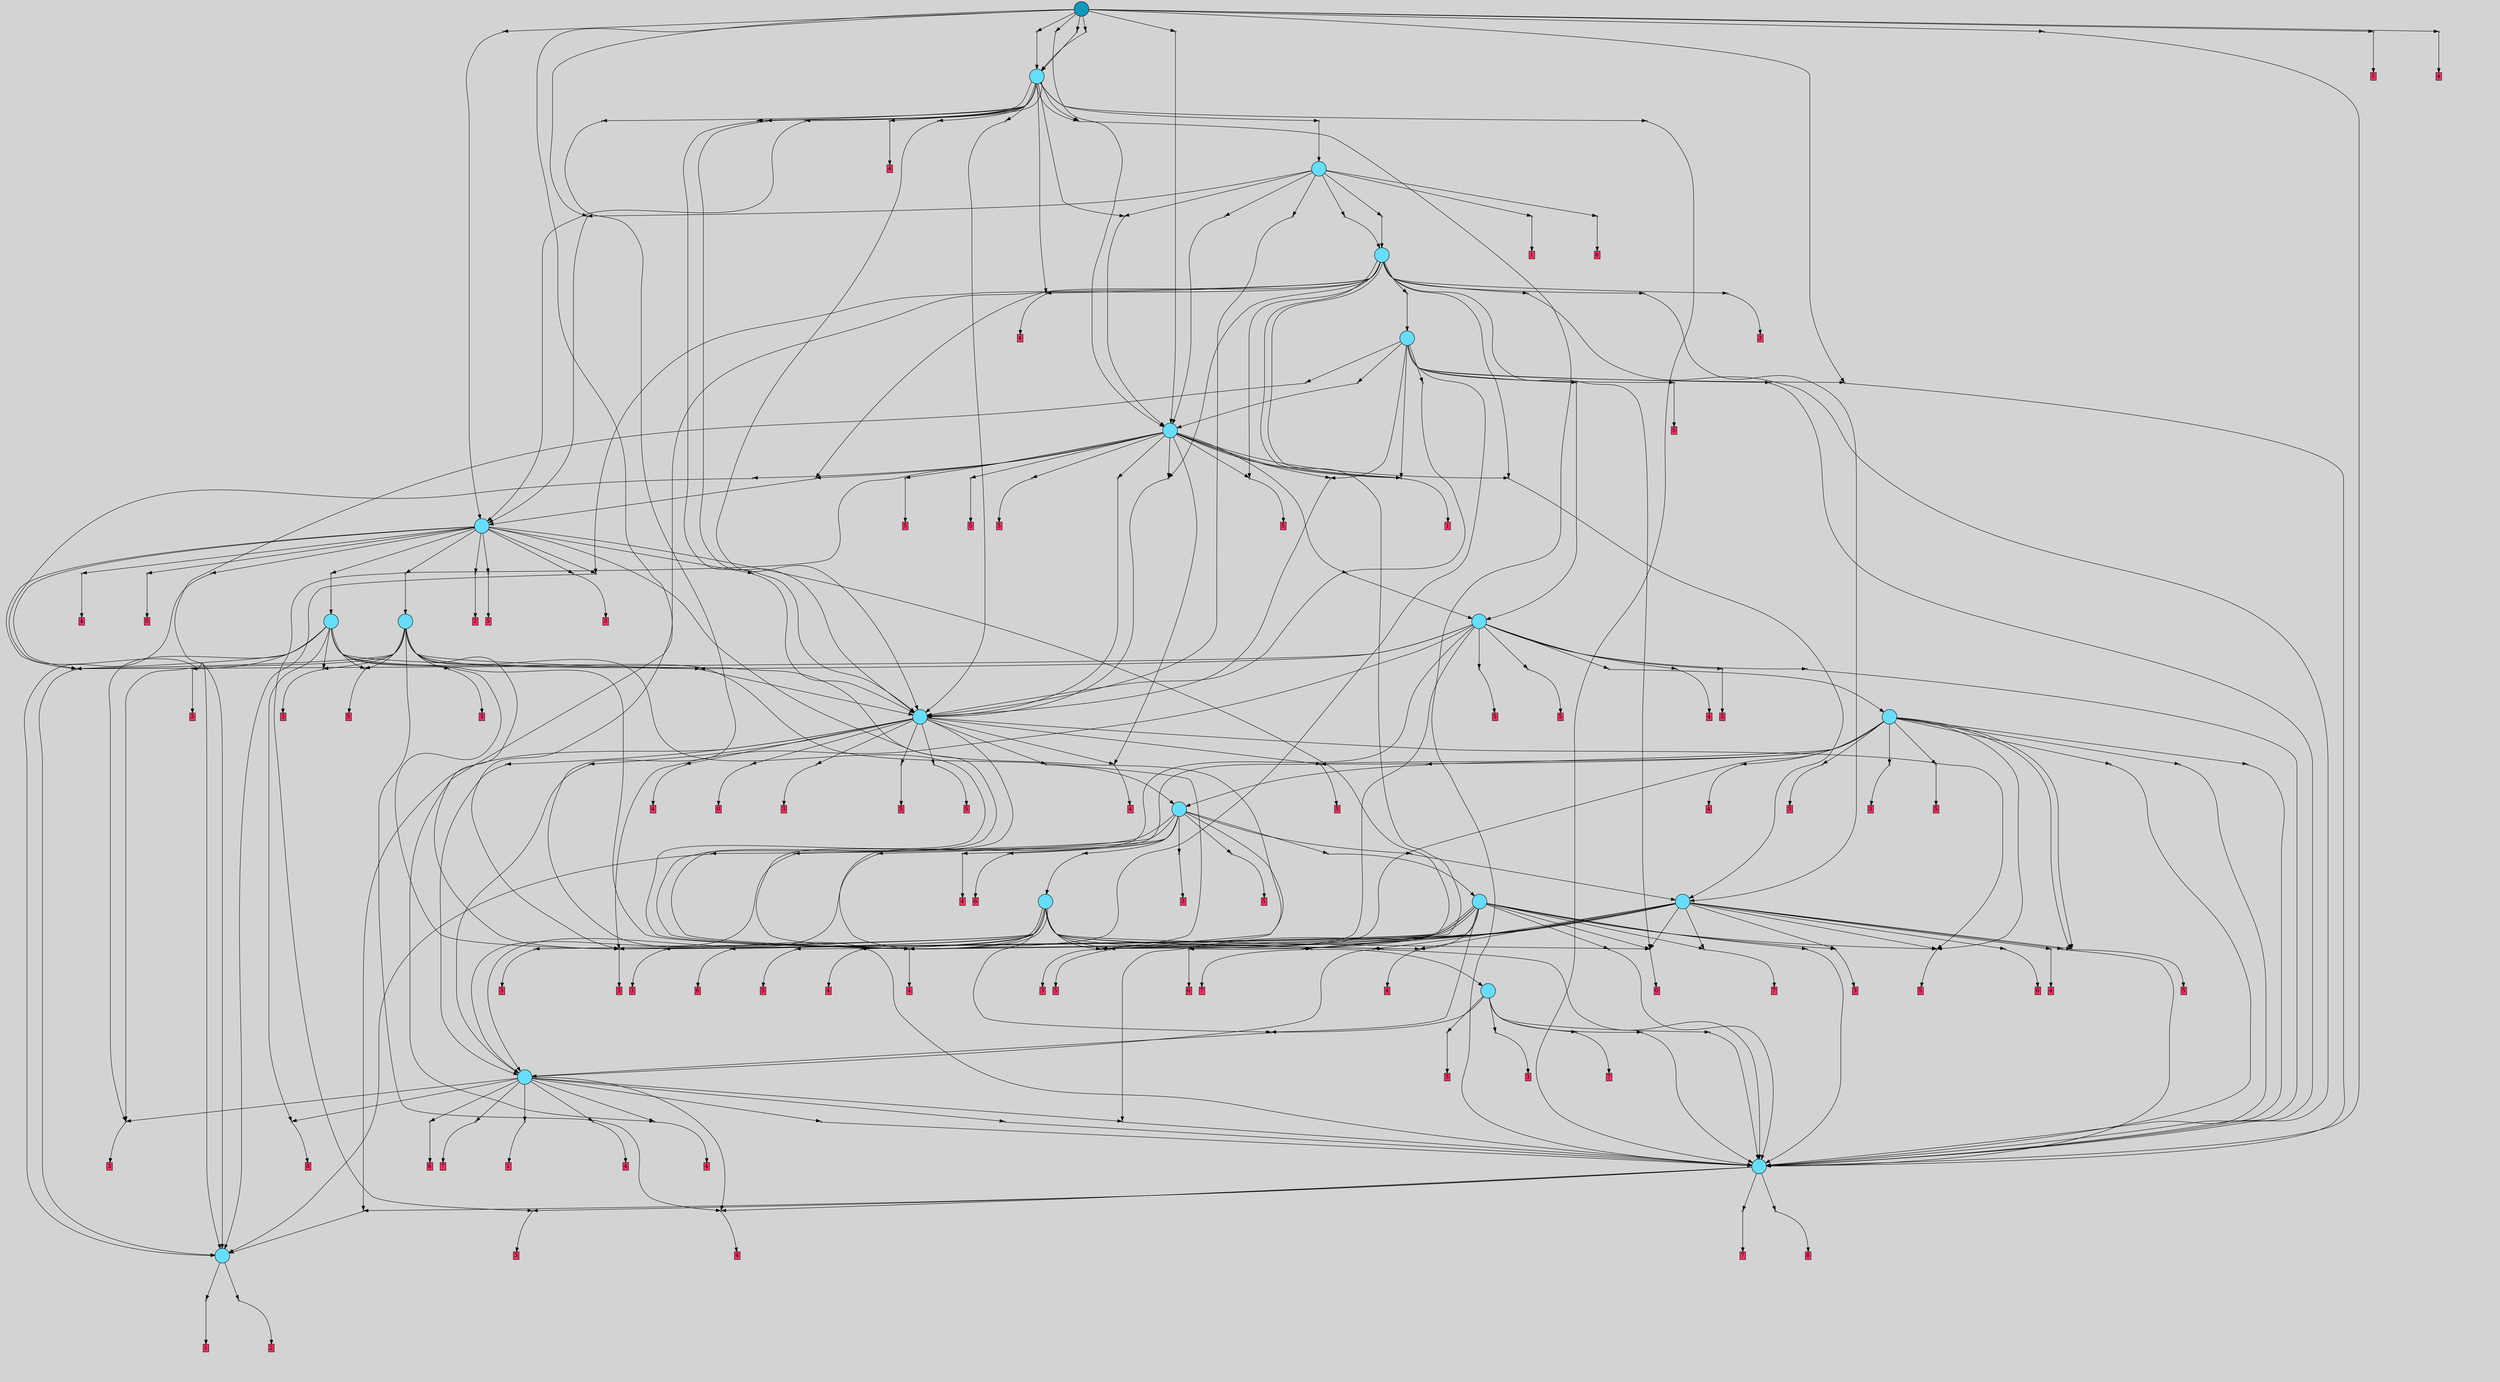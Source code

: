 // File exported with GEGELATI v1.3.1
// On the 2024-07-09 18:43:14
// With the MARL::MarlTPGGraphDotExporter
digraph{
	graph[pad = "0.212, 0.055" bgcolor = lightgray]
	node[shape=circle style = filled label = ""]
		T1 [fillcolor="#66ddff"]
		T9 [fillcolor="#66ddff"]
		T76 [fillcolor="#66ddff"]
		T108 [fillcolor="#66ddff"]
		T157 [fillcolor="#66ddff"]
		T164 [fillcolor="#66ddff"]
		T183 [fillcolor="#66ddff"]
		T199 [fillcolor="#66ddff"]
		T221 [fillcolor="#66ddff"]
		T254 [fillcolor="#66ddff"]
		T296 [fillcolor="#66ddff"]
		T331 [fillcolor="#66ddff"]
		T342 [fillcolor="#66ddff"]
		T441 [fillcolor="#66ddff"]
		T518 [fillcolor="#66ddff"]
		T535 [fillcolor="#66ddff"]
		T574 [fillcolor="#66ddff"]
		T695 [fillcolor="#66ddff"]
		T736 [fillcolor="#66ddff"]
		T886 [fillcolor="#1199bb"]
		P21917 [fillcolor="#cccccc" shape=point] //
		I21917 [shape=box style=invis label="6|2&4|0#0|0&#92;n6|1&1|4#0|6&#92;n2|4&3|1#1|6&#92;n2|1&1|3#4|3&#92;n6|4&1|7#0|2&#92;n7|2&0|3#4|5&#92;n5|7&1|4#0|1&#92;n0|2&2|6#1|4&#92;n7|1&1|0#1|7&#92;n2|7&3|3#1|4&#92;n"]
		P21917 -> I21917[style=invis]
		A11625 [fillcolor="#ff3366" shape=box margin=0.03 width=0 height=0 label="1"]
		T1 -> P21917 -> A11625
		P21918 [fillcolor="#cccccc" shape=point] //
		I21918 [shape=box style=invis label="2|6&3|0#1|7&#92;n2|6&2|5#4|5&#92;n7|4&4|3#2|0&#92;n8|0&4|2#2|3&#92;n5|4&0|6#3|4&#92;n3|0&0|2#1|7&#92;n"]
		P21918 -> I21918[style=invis]
		A11626 [fillcolor="#ff3366" shape=box margin=0.03 width=0 height=0 label="2"]
		T1 -> P21918 -> A11626
		P21919 [fillcolor="#cccccc" shape=point] //
		I21919 [shape=box style=invis label="2|3&3|3#4|6&#92;n4|3&3|1#0|7&#92;n6|3&3|4#2|1&#92;n4|5&2|1#3|1&#92;n1|1&2|2#3|2&#92;n0|6&3|6#3|7&#92;n4|2&4|2#3|4&#92;n2|4&3|1#3|4&#92;n2|3&0|6#0|0&#92;n"]
		P21919 -> I21919[style=invis]
		T9 -> P21919 -> T1
		P21920 [fillcolor="#cccccc" shape=point] //
		I21920 [shape=box style=invis label="6|2&1|3#4|3&#92;n0|3&4|2#4|5&#92;n1|3&0|4#2|6&#92;n5|4&2|3#1|1&#92;n3|6&0|5#0|4&#92;n2|4&1|6#0|4&#92;n5|3&4|0#3|1&#92;n0|1&4|3#3|4&#92;n5|1&2|0#3|2&#92;n"]
		P21920 -> I21920[style=invis]
		A11627 [fillcolor="#ff3366" shape=box margin=0.03 width=0 height=0 label="4"]
		T9 -> P21920 -> A11627
		P21921 [fillcolor="#cccccc" shape=point] //
		I21921 [shape=box style=invis label="8|6&4|0#3|3&#92;n5|5&1|5#4|2&#92;n7|6&3|6#0|4&#92;n"]
		P21921 -> I21921[style=invis]
		A11628 [fillcolor="#ff3366" shape=box margin=0.03 width=0 height=0 label="7"]
		T9 -> P21921 -> A11628
		P21922 [fillcolor="#cccccc" shape=point] //
		I21922 [shape=box style=invis label="6|3&0|5#4|2&#92;n5|7&4|5#3|7&#92;n"]
		P21922 -> I21922[style=invis]
		A11629 [fillcolor="#ff3366" shape=box margin=0.03 width=0 height=0 label="3"]
		T9 -> P21922 -> A11629
		P21923 [fillcolor="#cccccc" shape=point] //
		I21923 [shape=box style=invis label="3|0&2|1#1|2&#92;n"]
		P21923 -> I21923[style=invis]
		A11630 [fillcolor="#ff3366" shape=box margin=0.03 width=0 height=0 label="8"]
		T9 -> P21923 -> A11630
		P21924 [fillcolor="#cccccc" shape=point] //
		I21924 [shape=box style=invis label="6|6&4|7#3|2&#92;n2|3&2|2#2|1&#92;n3|0&2|1#3|7&#92;n5|4&2|7#3|4&#92;n3|1&1|2#4|1&#92;n8|3&4|6#0|3&#92;n2|4&1|0#3|6&#92;n6|4&4|1#1|3&#92;n3|7&0|5#3|7&#92;n"]
		P21924 -> I21924[style=invis]
		A11631 [fillcolor="#ff3366" shape=box margin=0.03 width=0 height=0 label="4"]
		T76 -> P21924 -> A11631
		P21925 [fillcolor="#cccccc" shape=point] //
		I21925 [shape=box style=invis label="5|4&2|0#4|2&#92;n3|3&4|5#4|3&#92;n0|1&4|3#3|4&#92;n3|6&0|5#0|4&#92;n6|4&1|6#2|4&#92;n5|3&4|0#3|1&#92;n7|0&2|2#2|4&#92;n5|3&2|0#3|2&#92;n"]
		P21925 -> I21925[style=invis]
		A11632 [fillcolor="#ff3366" shape=box margin=0.03 width=0 height=0 label="4"]
		T76 -> P21925 -> A11632
		P21926 [fillcolor="#cccccc" shape=point] //
		I21926 [shape=box style=invis label="0|0&2|7#0|7&#92;n8|6&0|0#0|5&#92;n"]
		P21926 -> I21926[style=invis]
		A11633 [fillcolor="#ff3366" shape=box margin=0.03 width=0 height=0 label="6"]
		T76 -> P21926 -> A11633
		P21927 [fillcolor="#cccccc" shape=point] //
		I21927 [shape=box style=invis label="5|0&3|6#1|6&#92;n0|1&0|3#3|6&#92;n"]
		P21927 -> I21927[style=invis]
		A11634 [fillcolor="#ff3366" shape=box margin=0.03 width=0 height=0 label="8"]
		T76 -> P21927 -> A11634
		P21928 [fillcolor="#cccccc" shape=point] //
		I21928 [shape=box style=invis label="1|2&4|2#0|7&#92;n7|4&0|7#4|5&#92;n0|0&1|5#2|7&#92;n3|3&2|0#0|6&#92;n3|3&2|0#3|2&#92;n"]
		P21928 -> I21928[style=invis]
		T76 -> P21928 -> T9
		P21929 [fillcolor="#cccccc" shape=point] //
		I21929 [shape=box style=invis label="4|0&0|3#0|4&#92;n5|2&1|5#2|4&#92;n6|5&1|4#2|6&#92;n4|0&3|2#3|0&#92;n5|4&3|5#0|4&#92;n4|2&1|1#1|5&#92;n"]
		P21929 -> I21929[style=invis]
		A11635 [fillcolor="#ff3366" shape=box margin=0.03 width=0 height=0 label="7"]
		T76 -> P21929 -> A11635
		P21930 [fillcolor="#cccccc" shape=point] //
		I21930 [shape=box style=invis label="2|5&3|1#3|4&#92;n1|4&2|5#0|3&#92;n3|1&1|6#4|1&#92;n1|6&3|2#3|2&#92;n0|4&1|3#1|4&#92;n4|1&2|1#2|6&#92;n6|0&3|5#1|4&#92;n"]
		P21930 -> I21930[style=invis]
		A11636 [fillcolor="#ff3366" shape=box margin=0.03 width=0 height=0 label="3"]
		T76 -> P21930 -> A11636
		T76 -> P21920
		P21931 [fillcolor="#cccccc" shape=point] //
		I21931 [shape=box style=invis label="3|3&2|0#2|6&#92;n0|0&1|5#2|7&#92;n7|4&0|7#4|5&#92;n3|3&2|0#3|2&#92;n"]
		P21931 -> I21931[style=invis]
		T76 -> P21931 -> T9
		P21932 [fillcolor="#cccccc" shape=point] //
		I21932 [shape=box style=invis label="2|0&2|3#3|2&#92;n4|1&1|4#0|7&#92;n7|2&0|3#4|5&#92;n2|4&4|2#4|4&#92;n5|4&3|4#3|3&#92;n8|3&2|4#4|2&#92;n3|1&1|3#3|3&#92;n2|7&3|3#1|4&#92;n5|5&0|0#2|4&#92;n"]
		P21932 -> I21932[style=invis]
		A11637 [fillcolor="#ff3366" shape=box margin=0.03 width=0 height=0 label="1"]
		T76 -> P21932 -> A11637
		P21933 [fillcolor="#cccccc" shape=point] //
		I21933 [shape=box style=invis label="3|7&2|0#2|3&#92;n0|0&0|5#2|7&#92;n3|3&2|0#2|6&#92;n7|4&0|7#4|5&#92;n3|3&2|0#3|2&#92;n"]
		P21933 -> I21933[style=invis]
		T76 -> P21933 -> T9
		P21934 [fillcolor="#cccccc" shape=point] //
		I21934 [shape=box style=invis label="8|1&0|6#4|5&#92;n0|0&1|5#1|7&#92;n7|2&0|7#4|3&#92;n3|6&3|4#4|7&#92;n3|5&2|0#4|2&#92;n"]
		P21934 -> I21934[style=invis]
		T108 -> P21934 -> T9
		P21935 [fillcolor="#cccccc" shape=point] //
		I21935 [shape=box style=invis label="4|0&0|3#0|4&#92;n6|5&1|4#2|6&#92;n5|2&1|5#2|4&#92;n4|0&3|2#3|0&#92;n5|4&0|5#0|4&#92;n7|6&0|5#4|0&#92;n4|2&1|1#1|5&#92;n"]
		P21935 -> I21935[style=invis]
		A11638 [fillcolor="#ff3366" shape=box margin=0.03 width=0 height=0 label="7"]
		T108 -> P21935 -> A11638
		P21936 [fillcolor="#cccccc" shape=point] //
		I21936 [shape=box style=invis label="5|2&4|5#1|0&#92;n8|3&1|6#4|3&#92;n1|3&0|6#3|3&#92;n1|1&2|2#0|7&#92;n4|1&4|7#0|1&#92;n1|6&4|3#2|7&#92;n3|0&4|2#2|1&#92;n5|0&2|2#3|0&#92;n8|6&3|3#1|2&#92;n"]
		P21936 -> I21936[style=invis]
		A11639 [fillcolor="#ff3366" shape=box margin=0.03 width=0 height=0 label="5"]
		T108 -> P21936 -> A11639
		P21937 [fillcolor="#cccccc" shape=point] //
		I21937 [shape=box style=invis label="8|4&2|4#1|3&#92;n6|3&2|6#3|1&#92;n5|6&0|2#2|6&#92;n3|0&3|5#1|2&#92;n6|4&2|6#4|6&#92;n8|6&2|0#4|1&#92;n5|6&1|7#2|2&#92;n8|2&4|6#0|4&#92;n"]
		P21937 -> I21937[style=invis]
		A11640 [fillcolor="#ff3366" shape=box margin=0.03 width=0 height=0 label="3"]
		T108 -> P21937 -> A11640
		P21938 [fillcolor="#cccccc" shape=point] //
		I21938 [shape=box style=invis label="0|1&3|2#1|5&#92;n0|0&1|5#3|7&#92;n3|3&2|0#2|6&#92;n7|4&0|7#4|5&#92;n3|3&2|0#3|2&#92;n"]
		P21938 -> I21938[style=invis]
		T108 -> P21938 -> T9
		P21939 [fillcolor="#cccccc" shape=point] //
		I21939 [shape=box style=invis label="3|2&3|4#0|4&#92;n1|1&3|6#0|0&#92;n1|0&3|6#3|5&#92;n5|1&2|1#4|0&#92;n6|3&2|7#0|6&#92;n0|3&4|3#0|4&#92;n"]
		P21939 -> I21939[style=invis]
		T108 -> P21939 -> T76
		P21940 [fillcolor="#cccccc" shape=point] //
		I21940 [shape=box style=invis label="0|3&1|5#0|0&#92;n4|0&2|5#4|3&#92;n2|5&4|6#0|2&#92;n1|6&0|0#0|2&#92;n"]
		P21940 -> I21940[style=invis]
		A11641 [fillcolor="#ff3366" shape=box margin=0.03 width=0 height=0 label="7"]
		T157 -> P21940 -> A11641
		P21941 [fillcolor="#cccccc" shape=point] //
		I21941 [shape=box style=invis label="8|0&4|0#2|7&#92;n6|0&0|0#4|6&#92;n"]
		P21941 -> I21941[style=invis]
		A11642 [fillcolor="#ff3366" shape=box margin=0.03 width=0 height=0 label="3"]
		T157 -> P21941 -> A11642
		P21942 [fillcolor="#cccccc" shape=point] //
		I21942 [shape=box style=invis label="7|7&4|7#0|5&#92;n0|1&0|1#2|5&#92;n7|6&0|0#1|6&#92;n0|6&1|1#1|3&#92;n"]
		P21942 -> I21942[style=invis]
		A11643 [fillcolor="#ff3366" shape=box margin=0.03 width=0 height=0 label="4"]
		T157 -> P21942 -> A11643
		P21943 [fillcolor="#cccccc" shape=point] //
		I21943 [shape=box style=invis label="1|6&4|3#1|7&#92;n5|6&2|2#3|0&#92;n2|6&3|4#1|2&#92;n3|0&4|2#2|1&#92;n1|3&0|6#3|3&#92;n4|6&3|7#0|1&#92;n5|3&1|6#0|3&#92;n"]
		P21943 -> I21943[style=invis]
		A11644 [fillcolor="#ff3366" shape=box margin=0.03 width=0 height=0 label="5"]
		T157 -> P21943 -> A11644
		T157 -> P21928
		P21944 [fillcolor="#cccccc" shape=point] //
		I21944 [shape=box style=invis label="2|0&2|3#2|1&#92;n"]
		P21944 -> I21944[style=invis]
		A11645 [fillcolor="#ff3366" shape=box margin=0.03 width=0 height=0 label="0"]
		T157 -> P21944 -> A11645
		P21945 [fillcolor="#cccccc" shape=point] //
		I21945 [shape=box style=invis label="8|5&0|4#1|1&#92;n3|3&2|0#3|2&#92;n6|0&4|0#0|6&#92;n3|3&2|0#0|6&#92;n0|7&1|5#2|7&#92;n6|4&0|6#4|5&#92;n"]
		P21945 -> I21945[style=invis]
		T157 -> P21945 -> T9
		P21946 [fillcolor="#cccccc" shape=point] //
		I21946 [shape=box style=invis label="2|6&4|0#1|6&#92;n5|1&1|2#2|5&#92;n2|6&1|6#2|4&#92;n2|0&4|7#2|1&#92;n4|2&0|5#2|7&#92;n6|2&1|7#2|5&#92;n"]
		P21946 -> I21946[style=invis]
		A11646 [fillcolor="#ff3366" shape=box margin=0.03 width=0 height=0 label="5"]
		T157 -> P21946 -> A11646
		P21947 [fillcolor="#cccccc" shape=point] //
		I21947 [shape=box style=invis label="8|0&2|2#2|4&#92;n0|2&1|1#4|3&#92;n7|6&0|0#1|6&#92;n6|6&3|0#1|2&#92;n7|7&4|7#0|5&#92;n"]
		P21947 -> I21947[style=invis]
		A11647 [fillcolor="#ff3366" shape=box margin=0.03 width=0 height=0 label="4"]
		T157 -> P21947 -> A11647
		P21948 [fillcolor="#cccccc" shape=point] //
		I21948 [shape=box style=invis label="7|0&2|7#0|7&#92;n1|4&1|5#4|2&#92;n"]
		P21948 -> I21948[style=invis]
		A11648 [fillcolor="#ff3366" shape=box margin=0.03 width=0 height=0 label="6"]
		T157 -> P21948 -> A11648
		T157 -> P21941
		P21949 [fillcolor="#cccccc" shape=point] //
		I21949 [shape=box style=invis label="2|5&3|1#3|4&#92;n1|4&2|5#0|3&#92;n2|3&4|2#3|2&#92;n3|1&1|6#4|1&#92;n1|6&3|2#3|2&#92;n0|4&1|3#1|4&#92;n4|1&2|1#2|6&#92;n6|0&3|5#3|4&#92;n"]
		P21949 -> I21949[style=invis]
		A11649 [fillcolor="#ff3366" shape=box margin=0.03 width=0 height=0 label="3"]
		T157 -> P21949 -> A11649
		P21950 [fillcolor="#cccccc" shape=point] //
		I21950 [shape=box style=invis label="1|7&4|0#3|5&#92;n1|1&3|7#0|0&#92;n3|2&3|4#0|4&#92;n1|0&3|6#3|5&#92;n5|1&2|1#4|0&#92;n0|3&4|3#0|4&#92;n"]
		P21950 -> I21950[style=invis]
		T157 -> P21950 -> T76
		P21951 [fillcolor="#cccccc" shape=point] //
		I21951 [shape=box style=invis label="2|6&4|0#1|6&#92;n7|3&0|7#4|5&#92;n2|0&4|7#2|1&#92;n2|6&1|6#2|4&#92;n5|1&2|2#2|5&#92;n6|2&1|7#2|0&#92;n"]
		P21951 -> I21951[style=invis]
		A11650 [fillcolor="#ff3366" shape=box margin=0.03 width=0 height=0 label="5"]
		T157 -> P21951 -> A11650
		P21952 [fillcolor="#cccccc" shape=point] //
		I21952 [shape=box style=invis label="6|2&1|3#4|5&#92;n3|0&0|5#0|4&#92;n0|1&4|3#0|4&#92;n2|1&4|0#3|1&#92;n5|3&2|0#3|2&#92;n1|3&0|4#2|6&#92;n5|4&2|3#1|6&#92;n7|2&3|1#3|0&#92;n"]
		P21952 -> I21952[style=invis]
		A11651 [fillcolor="#ff3366" shape=box margin=0.03 width=0 height=0 label="4"]
		T157 -> P21952 -> A11651
		T164 -> P21940
		T164 -> P21941
		T164 -> P21942
		P21953 [fillcolor="#cccccc" shape=point] //
		I21953 [shape=box style=invis label="3|3&3|0#4|2&#92;n6|4&1|5#4|3&#92;n7|4&1|1#4|5&#92;n6|4&3|2#1|1&#92;n5|1&1|6#4|6&#92;n4|3&1|4#3|0&#92;n7|0&3|4#1|1&#92;n2|5&0|5#2|0&#92;n"]
		P21953 -> I21953[style=invis]
		T164 -> P21953 -> T9
		P21954 [fillcolor="#cccccc" shape=point] //
		I21954 [shape=box style=invis label="7|0&2|1#0|5&#92;n1|2&2|4#3|6&#92;n6|3&0|5#0|5&#92;n5|2&3|1#0|5&#92;n8|4&1|5#2|4&#92;n"]
		P21954 -> I21954[style=invis]
		T164 -> P21954 -> T9
		T164 -> P21946
		T164 -> P21947
		P21955 [fillcolor="#cccccc" shape=point] //
		I21955 [shape=box style=invis label="1|5&1|5#4|2&#92;n7|0&2|7#0|7&#92;n"]
		P21955 -> I21955[style=invis]
		A11652 [fillcolor="#ff3366" shape=box margin=0.03 width=0 height=0 label="6"]
		T164 -> P21955 -> A11652
		P21956 [fillcolor="#cccccc" shape=point] //
		I21956 [shape=box style=invis label="8|4&2|4#1|3&#92;n5|6&1|7#2|2&#92;n5|6&0|2#2|6&#92;n1|0&3|6#0|2&#92;n3|0&3|5#1|2&#92;n6|4&2|6#4|6&#92;n6|3&2|6#3|1&#92;n8|2&4|5#0|4&#92;n"]
		P21956 -> I21956[style=invis]
		A11653 [fillcolor="#ff3366" shape=box margin=0.03 width=0 height=0 label="3"]
		T164 -> P21956 -> A11653
		T164 -> P21941
		T164 -> P21949
		T164 -> P21939
		T164 -> P21951
		P21957 [fillcolor="#cccccc" shape=point] //
		I21957 [shape=box style=invis label="2|4&3|1#3|4&#92;n6|3&2|4#2|1&#92;n4|6&4|2#3|4&#92;n7|3&3|1#0|7&#92;n0|0&0|1#3|7&#92;n2|3&0|6#0|4&#92;n3|3&3|7#3|5&#92;n2|3&3|3#1|1&#92;n"]
		P21957 -> I21957[style=invis]
		A11654 [fillcolor="#ff3366" shape=box margin=0.03 width=0 height=0 label="7"]
		T164 -> P21957 -> A11654
		T164 -> P21944
		P21958 [fillcolor="#cccccc" shape=point] //
		I21958 [shape=box style=invis label="6|1&1|2#3|0&#92;n8|0&4|0#2|7&#92;n6|0&0|0#4|6&#92;n"]
		P21958 -> I21958[style=invis]
		A11655 [fillcolor="#ff3366" shape=box margin=0.03 width=0 height=0 label="3"]
		T183 -> P21958 -> A11655
		T183 -> P21942
		T183 -> P21944
		T183 -> P21946
		T183 -> P21947
		P21959 [fillcolor="#cccccc" shape=point] //
		I21959 [shape=box style=invis label="4|2&3|1#0|6&#92;n6|5&4|2#4|2&#92;n6|0&4|0#4|3&#92;n7|1&1|4#2|1&#92;n3|7&4|3#4|7&#92;n2|1&1|4#2|5&#92;n"]
		P21959 -> I21959[style=invis]
		A11656 [fillcolor="#ff3366" shape=box margin=0.03 width=0 height=0 label="6"]
		T183 -> P21959 -> A11656
		T183 -> P21956
		T183 -> P21941
		T183 -> P21939
		P21960 [fillcolor="#cccccc" shape=point] //
		I21960 [shape=box style=invis label="7|4&4|3#1|3&#92;n5|1&3|5#4|1&#92;n4|6&3|6#2|6&#92;n3|0&2|1#1|1&#92;n2|1&1|2#1|6&#92;n1|4&2|7#1|5&#92;n7|1&2|3#3|3&#92;n2|2&0|0#3|3&#92;n"]
		P21960 -> I21960[style=invis]
		T183 -> P21960 -> T108
		P21961 [fillcolor="#cccccc" shape=point] //
		I21961 [shape=box style=invis label="3|4&1|7#2|4&#92;n8|3&1|6#4|3&#92;n5|0&2|2#3|0&#92;n1|3&3|4#2|7&#92;n3|0&4|2#2|1&#92;n1|4&3|7#2|6&#92;n1|7&2|3#4|7&#92;n8|6&3|3#2|2&#92;n"]
		P21961 -> I21961[style=invis]
		A11657 [fillcolor="#ff3366" shape=box margin=0.03 width=0 height=0 label="5"]
		T183 -> P21961 -> A11657
		P21962 [fillcolor="#cccccc" shape=point] //
		I21962 [shape=box style=invis label="7|2&4|1#3|0&#92;n3|0&0|5#0|4&#92;n8|1&4|0#3|1&#92;n1|3&0|4#2|6&#92;n0|1&4|3#0|4&#92;n1|7&0|4#2|1&#92;n5|4&2|3#4|6&#92;n"]
		P21962 -> I21962[style=invis]
		A11658 [fillcolor="#ff3366" shape=box margin=0.03 width=0 height=0 label="4"]
		T183 -> P21962 -> A11658
		P21963 [fillcolor="#cccccc" shape=point] //
		I21963 [shape=box style=invis label="6|3&2|3#2|7&#92;n6|0&1|2#1|1&#92;n7|4&1|7#4|5&#92;n3|3&3|0#3|2&#92;n3|4&3|1#2|5&#92;n1|1&2|2#3|7&#92;n8|3&1|4#4|0&#92;n3|3&2|0#0|6&#92;n"]
		P21963 -> I21963[style=invis]
		T183 -> P21963 -> T9
		P21964 [fillcolor="#cccccc" shape=point] //
		I21964 [shape=box style=invis label="7|2&3|4#2|7&#92;n6|0&3|1#2|5&#92;n"]
		P21964 -> I21964[style=invis]
		A11659 [fillcolor="#ff3366" shape=box margin=0.03 width=0 height=0 label="3"]
		T183 -> P21964 -> A11659
		T183 -> P21947
		P21965 [fillcolor="#cccccc" shape=point] //
		I21965 [shape=box style=invis label="6|5&1|4#2|6&#92;n4|0&0|3#0|4&#92;n5|1&0|5#0|4&#92;n4|0&3|2#4|0&#92;n5|3&3|2#3|6&#92;n"]
		P21965 -> I21965[style=invis]
		T199 -> P21965 -> T183
		P21966 [fillcolor="#cccccc" shape=point] //
		I21966 [shape=box style=invis label="1|7&0|3#0|0&#92;n"]
		P21966 -> I21966[style=invis]
		T199 -> P21966 -> T76
		P21967 [fillcolor="#cccccc" shape=point] //
		I21967 [shape=box style=invis label="7|0&2|7#0|7&#92;n"]
		P21967 -> I21967[style=invis]
		A11660 [fillcolor="#ff3366" shape=box margin=0.03 width=0 height=0 label="6"]
		T199 -> P21967 -> A11660
		P21968 [fillcolor="#cccccc" shape=point] //
		I21968 [shape=box style=invis label="3|2&3|4#0|4&#92;n0|3&4|3#0|4&#92;n5|1&2|1#4|0&#92;n6|3&2|7#0|6&#92;n1|1&3|6#4|0&#92;n"]
		P21968 -> I21968[style=invis]
		T199 -> P21968 -> T76
		P21969 [fillcolor="#cccccc" shape=point] //
		I21969 [shape=box style=invis label="4|2&0|7#0|7&#92;n2|3&0|6#0|4&#92;n4|2&4|3#3|0&#92;n7|3&3|1#0|7&#92;n2|4&3|1#3|4&#92;n6|0&0|4#2|1&#92;n2|4&1|0#1|5&#92;n4|6&4|2#3|4&#92;n0|6&0|6#3|7&#92;n2|3&3|3#1|2&#92;n"]
		P21969 -> I21969[style=invis]
		T199 -> P21969 -> T1
		P21970 [fillcolor="#cccccc" shape=point] //
		I21970 [shape=box style=invis label="8|0&1|3#0|0&#92;n3|0&1|1#4|3&#92;n1|4&2|6#3|7&#92;n"]
		P21970 -> I21970[style=invis]
		T199 -> P21970 -> T157
		P21971 [fillcolor="#cccccc" shape=point] //
		I21971 [shape=box style=invis label="2|3&0|6#0|4&#92;n0|0&0|1#1|7&#92;n0|6&3|6#3|7&#92;n4|5&4|3#3|0&#92;n6|3&2|4#2|1&#92;n7|3&3|4#0|7&#92;n4|6&4|2#3|4&#92;n2|4&3|1#3|4&#92;n2|3&3|3#4|6&#92;n"]
		P21971 -> I21971[style=invis]
		A11661 [fillcolor="#ff3366" shape=box margin=0.03 width=0 height=0 label="3"]
		T199 -> P21971 -> A11661
		P21972 [fillcolor="#cccccc" shape=point] //
		I21972 [shape=box style=invis label="0|3&4|2#0|5&#92;n6|6&1|3#4|3&#92;n2|0&4|3#4|6&#92;n2|1&4|1#2|3&#92;n0|1&4|3#3|2&#92;n2|4&1|6#2|0&#92;n"]
		P21972 -> I21972[style=invis]
		T199 -> P21972 -> T164
		P21973 [fillcolor="#cccccc" shape=point] //
		I21973 [shape=box style=invis label="6|2&1|7#2|5&#92;n1|1&1|2#2|5&#92;n2|0&1|7#2|1&#92;n4|2&0|5#2|7&#92;n2|6&1|6#2|4&#92;n5|4&2|1#3|3&#92;n3|7&4|0#0|2&#92;n"]
		P21973 -> I21973[style=invis]
		A11662 [fillcolor="#ff3366" shape=box margin=0.03 width=0 height=0 label="5"]
		T199 -> P21973 -> A11662
		P21974 [fillcolor="#cccccc" shape=point] //
		I21974 [shape=box style=invis label="6|6&3|7#1|2&#92;n1|1&2|2#1|3&#92;n0|2&2|7#4|3&#92;n0|5&0|0#3|0&#92;n6|4&1|1#2|0&#92;n"]
		P21974 -> I21974[style=invis]
		A11663 [fillcolor="#ff3366" shape=box margin=0.03 width=0 height=0 label="4"]
		T199 -> P21974 -> A11663
		T199 -> P21946
		P21975 [fillcolor="#cccccc" shape=point] //
		I21975 [shape=box style=invis label="3|6&3|5#4|7&#92;n5|2&1|0#3|4&#92;n"]
		P21975 -> I21975[style=invis]
		A11664 [fillcolor="#ff3366" shape=box margin=0.03 width=0 height=0 label="4"]
		T221 -> P21975 -> A11664
		P21976 [fillcolor="#cccccc" shape=point] //
		I21976 [shape=box style=invis label="3|3&3|5#2|4&#92;n3|3&2|0#0|6&#92;n3|3&2|0#3|2&#92;n5|5&0|4#1|1&#92;n6|4&0|6#4|5&#92;n"]
		P21976 -> I21976[style=invis]
		T221 -> P21976 -> T9
		P21977 [fillcolor="#cccccc" shape=point] //
		I21977 [shape=box style=invis label="5|1&2|3#1|3&#92;n8|3&2|5#1|2&#92;n8|5&1|7#4|1&#92;n3|7&0|7#3|2&#92;n7|1&3|6#0|7&#92;n4|3&0|0#2|6&#92;n5|0&3|6#1|7&#92;n"]
		P21977 -> I21977[style=invis]
		A11665 [fillcolor="#ff3366" shape=box margin=0.03 width=0 height=0 label="5"]
		T221 -> P21977 -> A11665
		P21978 [fillcolor="#cccccc" shape=point] //
		I21978 [shape=box style=invis label="1|5&0|1#3|4&#92;n0|4&1|3#1|4&#92;n6|0&2|5#3|4&#92;n4|1&2|1#2|6&#92;n2|3&4|2#3|2&#92;n3|1&1|6#4|1&#92;n2|5&2|2#0|7&#92;n"]
		P21978 -> I21978[style=invis]
		A11666 [fillcolor="#ff3366" shape=box margin=0.03 width=0 height=0 label="3"]
		T221 -> P21978 -> A11666
		P21979 [fillcolor="#cccccc" shape=point] //
		I21979 [shape=box style=invis label="5|1&2|1#4|0&#92;n1|1&3|6#0|0&#92;n8|1&0|5#0|3&#92;n6|0&2|7#0|6&#92;n1|0&3|5#3|5&#92;n2|7&4|3#3|4&#92;n"]
		P21979 -> I21979[style=invis]
		T221 -> P21979 -> T199
		T221 -> P21951
		P21980 [fillcolor="#cccccc" shape=point] //
		I21980 [shape=box style=invis label="3|0&3|5#4|4&#92;n3|3&2|1#1|2&#92;n6|4&1|3#2|1&#92;n4|5&3|0#3|4&#92;n"]
		P21980 -> I21980[style=invis]
		T221 -> P21980 -> T9
		T221 -> P21943
		T221 -> P21947
		T221 -> P21943
		P21981 [fillcolor="#cccccc" shape=point] //
		I21981 [shape=box style=invis label="2|3&0|6#0|0&#92;n4|3&3|1#0|7&#92;n6|3&3|4#2|1&#92;n4|5&2|1#3|1&#92;n1|1&2|2#3|2&#92;n0|6&3|6#3|7&#92;n4|6&4|2#3|4&#92;n2|4&3|1#3|4&#92;n2|3&3|3#4|6&#92;n"]
		P21981 -> I21981[style=invis]
		A11667 [fillcolor="#ff3366" shape=box margin=0.03 width=0 height=0 label="3"]
		T221 -> P21981 -> A11667
		T221 -> P21956
		P21982 [fillcolor="#cccccc" shape=point] //
		I21982 [shape=box style=invis label="6|3&2|3#2|7&#92;n3|0&3|1#2|5&#92;n7|4&1|7#4|5&#92;n3|3&3|0#3|2&#92;n6|0&1|2#1|1&#92;n1|1&2|2#3|7&#92;n8|3&1|4#4|0&#92;n3|3&2|0#0|6&#92;n"]
		P21982 -> I21982[style=invis]
		T221 -> P21982 -> T9
		P21983 [fillcolor="#cccccc" shape=point] //
		I21983 [shape=box style=invis label="2|4&3|1#3|4&#92;n0|0&2|4#0|1&#92;n0|3&1|5#0|0&#92;n7|3&3|1#0|7&#92;n0|5&0|2#0|6&#92;n3|3&3|0#3|5&#92;n0|7&1|1#3|5&#92;n2|3&3|3#1|1&#92;n"]
		P21983 -> I21983[style=invis]
		A11668 [fillcolor="#ff3366" shape=box margin=0.03 width=0 height=0 label="5"]
		T221 -> P21983 -> A11668
		T254 -> P21977
		P21984 [fillcolor="#cccccc" shape=point] //
		I21984 [shape=box style=invis label="2|5&0|1#3|4&#92;n6|0&2|5#3|4&#92;n1|4&1|3#1|3&#92;n4|5&4|2#4|3&#92;n3|1&1|6#4|1&#92;n1|6&3|2#2|2&#92;n4|1&2|1#2|6&#92;n2|3&4|2#3|2&#92;n2|5&2|2#0|7&#92;n"]
		P21984 -> I21984[style=invis]
		A11669 [fillcolor="#ff3366" shape=box margin=0.03 width=0 height=0 label="3"]
		T254 -> P21984 -> A11669
		P21985 [fillcolor="#cccccc" shape=point] //
		I21985 [shape=box style=invis label="5|1&2|1#4|0&#92;n1|1&3|6#0|0&#92;n8|1&0|5#0|3&#92;n6|3&2|7#0|6&#92;n2|7&4|3#3|4&#92;n1|0&3|5#3|5&#92;n"]
		P21985 -> I21985[style=invis]
		T254 -> P21985 -> T199
		T254 -> P21951
		P21986 [fillcolor="#cccccc" shape=point] //
		I21986 [shape=box style=invis label="1|0&3|6#1|6&#92;n2|2&2|3#1|5&#92;n0|3&4|3#0|4&#92;n4|3&3|3#2|6&#92;n3|2&4|4#1|4&#92;n8|3&3|7#4|1&#92;n0|7&4|4#2|6&#92;n"]
		P21986 -> I21986[style=invis]
		T254 -> P21986 -> T76
		P21987 [fillcolor="#cccccc" shape=point] //
		I21987 [shape=box style=invis label="2|6&3|4#1|2&#92;n5|6&2|2#3|0&#92;n1|6&4|3#1|7&#92;n3|0&4|4#2|1&#92;n1|3&0|6#3|3&#92;n4|6&3|7#0|1&#92;n5|3&1|6#0|3&#92;n"]
		P21987 -> I21987[style=invis]
		A11670 [fillcolor="#ff3366" shape=box margin=0.03 width=0 height=0 label="5"]
		T254 -> P21987 -> A11670
		P21988 [fillcolor="#cccccc" shape=point] //
		I21988 [shape=box style=invis label="1|4&1|2#4|4&#92;n1|5&3|7#3|2&#92;n5|0&1|4#2|3&#92;n"]
		P21988 -> I21988[style=invis]
		A11671 [fillcolor="#ff3366" shape=box margin=0.03 width=0 height=0 label="5"]
		T254 -> P21988 -> A11671
		P21989 [fillcolor="#cccccc" shape=point] //
		I21989 [shape=box style=invis label="7|6&0|0#1|1&#92;n2|5&4|5#1|6&#92;n7|7&4|7#0|5&#92;n7|0&0|6#1|6&#92;n0|3&1|1#2|3&#92;n6|6&3|0#1|2&#92;n1|4&4|1#3|2&#92;n8|7&2|2#2|4&#92;n4|7&1|2#4|3&#92;n"]
		P21989 -> I21989[style=invis]
		A11672 [fillcolor="#ff3366" shape=box margin=0.03 width=0 height=0 label="4"]
		T254 -> P21989 -> A11672
		T254 -> P21947
		P21990 [fillcolor="#cccccc" shape=point] //
		I21990 [shape=box style=invis label="0|0&2|5#2|3&#92;n4|6&0|4#3|0&#92;n"]
		P21990 -> I21990[style=invis]
		A11673 [fillcolor="#ff3366" shape=box margin=0.03 width=0 height=0 label="4"]
		T254 -> P21990 -> A11673
		P21991 [fillcolor="#cccccc" shape=point] //
		I21991 [shape=box style=invis label="2|0&1|3#2|1&#92;n"]
		P21991 -> I21991[style=invis]
		A11674 [fillcolor="#ff3366" shape=box margin=0.03 width=0 height=0 label="0"]
		T254 -> P21991 -> A11674
		P21992 [fillcolor="#cccccc" shape=point] //
		I21992 [shape=box style=invis label="1|0&3|6#1|6&#92;n2|2&2|3#1|5&#92;n0|3&4|3#0|4&#92;n4|3&3|3#2|6&#92;n4|3&1|3#1|5&#92;n8|3&3|7#4|1&#92;n3|2&4|4#1|4&#92;n0|3&4|4#2|6&#92;n"]
		P21992 -> I21992[style=invis]
		T254 -> P21992 -> T76
		T254 -> P21919
		P21993 [fillcolor="#cccccc" shape=point] //
		I21993 [shape=box style=invis label="0|4&0|6#0|3&#92;n2|1&3|6#0|1&#92;n0|0&3|0#2|5&#92;n5|6&0|4#1|1&#92;n3|3&2|0#3|2&#92;n6|7&4|5#4|5&#92;n"]
		P21993 -> I21993[style=invis]
		A11675 [fillcolor="#ff3366" shape=box margin=0.03 width=0 height=0 label="3"]
		T296 -> P21993 -> A11675
		P21994 [fillcolor="#cccccc" shape=point] //
		I21994 [shape=box style=invis label="5|1&2|1#4|4&#92;n1|0&3|5#3|5&#92;n6|3&2|0#0|6&#92;n8|1&0|5#0|3&#92;n2|7&4|3#3|4&#92;n3|3&1|6#3|2&#92;n"]
		P21994 -> I21994[style=invis]
		T296 -> P21994 -> T254
		P21995 [fillcolor="#cccccc" shape=point] //
		I21995 [shape=box style=invis label="1|3&0|6#3|3&#92;n3|0&4|2#2|1&#92;n5|6&2|4#2|0&#92;n5|6&2|2#3|0&#92;n7|4&4|0#0|2&#92;n5|3&1|6#0|3&#92;n4|6&4|7#0|1&#92;n"]
		P21995 -> I21995[style=invis]
		T296 -> P21995 -> T221
		T296 -> P21947
		T296 -> P21941
		T296 -> P21956
		P21996 [fillcolor="#cccccc" shape=point] //
		I21996 [shape=box style=invis label="1|6&4|3#1|7&#92;n5|3&1|6#0|3&#92;n2|6&3|4#1|2&#92;n3|0&4|2#2|1&#92;n1|3&0|6#3|3&#92;n4|6&3|7#0|1&#92;n5|6&2|2#3|5&#92;n"]
		P21996 -> I21996[style=invis]
		A11676 [fillcolor="#ff3366" shape=box margin=0.03 width=0 height=0 label="5"]
		T296 -> P21996 -> A11676
		P21997 [fillcolor="#cccccc" shape=point] //
		I21997 [shape=box style=invis label="5|6&2|5#0|6&#92;n3|7&2|6#3|5&#92;n5|5&0|4#0|7&#92;n6|7&0|7#4|2&#92;n4|2&1|2#4|2&#92;n8|3&4|3#4|6&#92;n7|4&4|3#1|6&#92;n8|5&2|7#2|0&#92;n4|0&1|0#3|1&#92;n0|6&3|2#0|3&#92;n"]
		P21997 -> I21997[style=invis]
		T296 -> P21997 -> T1
		P21998 [fillcolor="#cccccc" shape=point] //
		I21998 [shape=box style=invis label="1|6&4|3#1|7&#92;n5|6&2|2#3|0&#92;n2|6&3|4#1|2&#92;n3|0&4|2#2|1&#92;n4|6&3|7#0|1&#92;n0|0&2|0#4|5&#92;n1|3&0|6#3|3&#92;n5|3&1|6#0|3&#92;n"]
		P21998 -> I21998[style=invis]
		A11677 [fillcolor="#ff3366" shape=box margin=0.03 width=0 height=0 label="5"]
		T296 -> P21998 -> A11677
		P21999 [fillcolor="#cccccc" shape=point] //
		I21999 [shape=box style=invis label="3|3&2|1#1|2&#92;n3|0&3|5#4|2&#92;n6|4&1|3#2|1&#92;n"]
		P21999 -> I21999[style=invis]
		T296 -> P21999 -> T9
		P22000 [fillcolor="#cccccc" shape=point] //
		I22000 [shape=box style=invis label="3|3&4|1#0|6&#92;n4|4&0|2#0|2&#92;n1|1&4|1#1|0&#92;n1|0&2|2#2|4&#92;n"]
		P22000 -> I22000[style=invis]
		A11678 [fillcolor="#ff3366" shape=box margin=0.03 width=0 height=0 label="4"]
		T296 -> P22000 -> A11678
		P22001 [fillcolor="#cccccc" shape=point] //
		I22001 [shape=box style=invis label="5|5&4|0#0|0&#92;n0|5&4|1#4|5&#92;n1|4&0|1#3|1&#92;n2|5&3|6#0|3&#92;n1|0&2|5#0|3&#92;n4|6&3|1#0|4&#92;n7|7&4|5#4|5&#92;n4|6&0|4#1|3&#92;n7|5&0|2#1|5&#92;n4|5&1|4#4|1&#92;n"]
		P22001 -> I22001[style=invis]
		A11679 [fillcolor="#ff3366" shape=box margin=0.03 width=0 height=0 label="3"]
		T331 -> P22001 -> A11679
		T331 -> P21994
		T331 -> P21947
		T331 -> P21941
		T331 -> P21956
		T331 -> P21997
		P22002 [fillcolor="#cccccc" shape=point] //
		I22002 [shape=box style=invis label="5|0&3|6#1|7&#92;n8|3&2|5#1|2&#92;n8|5&2|7#4|1&#92;n3|0&3|7#2|4&#92;n7|1&3|6#0|7&#92;n4|3&0|0#2|6&#92;n4|7&3|7#4|1&#92;n5|1&2|3#1|3&#92;n3|7&1|7#3|2&#92;n"]
		P22002 -> I22002[style=invis]
		A11680 [fillcolor="#ff3366" shape=box margin=0.03 width=0 height=0 label="5"]
		T331 -> P22002 -> A11680
		P22003 [fillcolor="#cccccc" shape=point] //
		I22003 [shape=box style=invis label="2|5&3|1#3|4&#92;n6|0&3|5#3|4&#92;n2|3&4|2#3|2&#92;n3|1&1|6#4|1&#92;n1|6&3|2#2|2&#92;n0|4&1|3#1|4&#92;n4|1&2|1#2|6&#92;n1|4&2|5#0|3&#92;n"]
		P22003 -> I22003[style=invis]
		A11681 [fillcolor="#ff3366" shape=box margin=0.03 width=0 height=0 label="3"]
		T331 -> P22003 -> A11681
		T331 -> P21920
		T331 -> P21930
		P22004 [fillcolor="#cccccc" shape=point] //
		I22004 [shape=box style=invis label="5|5&4|0#0|0&#92;n1|4&0|1#3|1&#92;n4|6&3|1#0|4&#92;n1|0&2|5#0|3&#92;n2|5&3|6#0|3&#92;n7|7&4|5#4|5&#92;n4|6&0|4#1|3&#92;n7|5&0|2#1|6&#92;n4|5&1|4#4|1&#92;n"]
		P22004 -> I22004[style=invis]
		A11682 [fillcolor="#ff3366" shape=box margin=0.03 width=0 height=0 label="3"]
		T342 -> P22004 -> A11682
		T342 -> P21994
		T342 -> P21947
		T342 -> P21941
		T342 -> P21956
		T342 -> P21997
		T342 -> P22002
		T342 -> P22003
		T342 -> P21930
		T342 -> P21927
		T441 -> P21947
		P22005 [fillcolor="#cccccc" shape=point] //
		I22005 [shape=box style=invis label="6|7&0|6#0|2&#92;n4|3&1|2#1|4&#92;n0|0&1|3#0|4&#92;n"]
		P22005 -> I22005[style=invis]
		T441 -> P22005 -> T342
		P22006 [fillcolor="#cccccc" shape=point] //
		I22006 [shape=box style=invis label="0|0&1|4#3|3&#92;n4|1&2|1#2|6&#92;n0|4&1|3#1|4&#92;n6|0&2|5#3|4&#92;n1|5&2|1#3|4&#92;n2|3&4|2#3|2&#92;n3|1&1|6#4|1&#92;n2|5&2|2#0|7&#92;n"]
		P22006 -> I22006[style=invis]
		A11683 [fillcolor="#ff3366" shape=box margin=0.03 width=0 height=0 label="3"]
		T441 -> P22006 -> A11683
		P22007 [fillcolor="#cccccc" shape=point] //
		I22007 [shape=box style=invis label="1|0&4|0#3|1&#92;n4|4&3|6#4|1&#92;n2|4&0|5#3|1&#92;n4|4&1|0#3|4&#92;n4|1&2|1#1|5&#92;n0|4&3|7#2|7&#92;n6|4&2|3#3|3&#92;n"]
		P22007 -> I22007[style=invis]
		T441 -> P22007 -> T331
		P22008 [fillcolor="#cccccc" shape=point] //
		I22008 [shape=box style=invis label="4|0&1|4#3|1&#92;n0|6&3|2#0|1&#92;n0|3&4|1#3|0&#92;n6|7&0|7#4|3&#92;n0|7&4|6#2|0&#92;n"]
		P22008 -> I22008[style=invis]
		T441 -> P22008 -> T1
		P22009 [fillcolor="#cccccc" shape=point] //
		I22009 [shape=box style=invis label="7|0&0|6#1|6&#92;n6|6&3|0#1|0&#92;n7|5&1|1#4|4&#92;n2|5&4|5#1|6&#92;n5|0&2|3#0|4&#92;n8|7&2|2#2|4&#92;n7|7&0|5#2|6&#92;n3|0&4|7#2|5&#92;n0|3&1|3#2|3&#92;n7|6&0|0#1|1&#92;n"]
		P22009 -> I22009[style=invis]
		A11684 [fillcolor="#ff3366" shape=box margin=0.03 width=0 height=0 label="4"]
		T441 -> P22009 -> A11684
		T441 -> P21997
		P22010 [fillcolor="#cccccc" shape=point] //
		I22010 [shape=box style=invis label="2|7&4|3#3|4&#92;n0|6&4|2#0|7&#92;n0|0&0|0#3|2&#92;n5|3&2|1#4|4&#92;n6|4&4|7#0|1&#92;n3|3&1|6#3|2&#92;n3|6&3|2#2|7&#92;n8|1&0|5#0|3&#92;n"]
		P22010 -> I22010[style=invis]
		T441 -> P22010 -> T254
		T441 -> P21957
		P22011 [fillcolor="#cccccc" shape=point] //
		I22011 [shape=box style=invis label="7|6&3|2#2|0&#92;n0|7&4|3#1|3&#92;n8|5&1|7#3|1&#92;n8|0&0|2#3|6&#92;n5|2&1|2#0|1&#92;n"]
		P22011 -> I22011[style=invis]
		A11685 [fillcolor="#ff3366" shape=box margin=0.03 width=0 height=0 label="0"]
		T441 -> P22011 -> A11685
		P22012 [fillcolor="#cccccc" shape=point] //
		I22012 [shape=box style=invis label="0|5&3|1#3|0&#92;n5|6&2|5#0|6&#92;n5|3&4|3#4|6&#92;n4|3&1|4#1|1&#92;n4|0&1|0#4|3&#92;n5|5&0|4#0|7&#92;n4|2&1|2#4|2&#92;n7|0&0|2#3|7&#92;n6|7&0|2#4|2&#92;n0|6&3|5#0|3&#92;n"]
		P22012 -> I22012[style=invis]
		T441 -> P22012 -> T1
		P22013 [fillcolor="#cccccc" shape=point] //
		I22013 [shape=box style=invis label="4|6&1|3#4|4&#92;n5|0&4|5#0|3&#92;n7|4&3|7#1|0&#92;n1|0&1|7#3|0&#92;n0|4&1|6#2|5&#92;n0|6&0|6#1|4&#92;n6|3&1|0#1|3&#92;n3|4&1|1#1|5&#92;n7|4&4|6#1|6&#92;n"]
		P22013 -> I22013[style=invis]
		A11686 [fillcolor="#ff3366" shape=box margin=0.03 width=0 height=0 label="2"]
		T441 -> P22013 -> A11686
		T441 -> P21997
		P22014 [fillcolor="#cccccc" shape=point] //
		I22014 [shape=box style=invis label="5|0&3|6#1|7&#92;n8|3&2|5#1|2&#92;n8|5&4|7#4|1&#92;n3|7&0|7#3|2&#92;n7|1&3|6#0|7&#92;n7|6&1|3#2|6&#92;n4|3&0|0#2|6&#92;n5|1&2|3#1|3&#92;n3|0&3|7#2|4&#92;n"]
		P22014 -> I22014[style=invis]
		A11687 [fillcolor="#ff3366" shape=box margin=0.03 width=0 height=0 label="5"]
		T441 -> P22014 -> A11687
		P22015 [fillcolor="#cccccc" shape=point] //
		I22015 [shape=box style=invis label="6|0&2|0#2|1&#92;n2|3&0|6#1|2&#92;n0|7&2|1#2|6&#92;n2|6&2|0#2|5&#92;n"]
		P22015 -> I22015[style=invis]
		T518 -> P22015 -> T296
		P22016 [fillcolor="#cccccc" shape=point] //
		I22016 [shape=box style=invis label="8|1&4|5#0|3&#92;n3|3&1|6#3|0&#92;n6|3&2|0#0|6&#92;n1|0&3|3#3|5&#92;n3|7&4|5#3|4&#92;n0|6&4|2#0|7&#92;n"]
		P22016 -> I22016[style=invis]
		T518 -> P22016 -> T254
		P22017 [fillcolor="#cccccc" shape=point] //
		I22017 [shape=box style=invis label="8|5&0|3#0|0&#92;n6|0&2|5#0|1&#92;n6|6&0|7#0|6&#92;n8|0&1|1#4|3&#92;n"]
		P22017 -> I22017[style=invis]
		T518 -> P22017 -> T157
		P22018 [fillcolor="#cccccc" shape=point] //
		I22018 [shape=box style=invis label="3|0&4|2#2|1&#92;n5|2&4|5#1|0&#92;n8|6&3|3#1|2&#92;n4|6&3|7#0|1&#92;n8|3&1|6#4|3&#92;n0|3&1|2#1|5&#92;n6|6&3|1#2|5&#92;n5|0&0|2#3|0&#92;n1|6&4|3#2|7&#92;n"]
		P22018 -> I22018[style=invis]
		A11688 [fillcolor="#ff3366" shape=box margin=0.03 width=0 height=0 label="5"]
		T518 -> P22018 -> A11688
		P22019 [fillcolor="#cccccc" shape=point] //
		I22019 [shape=box style=invis label="1|0&4|5#3|5&#92;n8|1&0|5#0|3&#92;n2|7&4|4#3|4&#92;n8|2&4|7#3|0&#92;n6|3&2|0#0|6&#92;n5|7&3|0#4|4&#92;n5|1&2|1#4|4&#92;n"]
		P22019 -> I22019[style=invis]
		T518 -> P22019 -> T254
		P22020 [fillcolor="#cccccc" shape=point] //
		I22020 [shape=box style=invis label="5|1&2|3#4|3&#92;n8|3&2|5#1|2&#92;n8|5&4|7#4|1&#92;n3|7&0|7#3|2&#92;n0|3&1|7#4|5&#92;n7|1&3|6#0|7&#92;n7|6&1|3#2|6&#92;n4|3&0|0#2|6&#92;n5|0&3|6#1|7&#92;n"]
		P22020 -> I22020[style=invis]
		A11689 [fillcolor="#ff3366" shape=box margin=0.03 width=0 height=0 label="1"]
		T518 -> P22020 -> A11689
		P22021 [fillcolor="#cccccc" shape=point] //
		I22021 [shape=box style=invis label="5|0&3|6#1|7&#92;n8|3&2|5#1|2&#92;n3|0&3|7#2|4&#92;n4|3&0|0#2|6&#92;n1|3&1|5#2|0&#92;n7|6&1|3#2|6&#92;n3|7&0|7#3|2&#92;n5|1&2|2#0|3&#92;n7|1&3|6#1|7&#92;n8|5&4|7#4|1&#92;n"]
		P22021 -> I22021[style=invis]
		A11690 [fillcolor="#ff3366" shape=box margin=0.03 width=0 height=0 label="5"]
		T518 -> P22021 -> A11690
		P22022 [fillcolor="#cccccc" shape=point] //
		I22022 [shape=box style=invis label="3|7&0|5#2|2&#92;n1|0&3|5#3|5&#92;n8|1&0|5#0|3&#92;n3|3&1|6#3|2&#92;n5|0&2|1#4|5&#92;n6|3&1|0#0|6&#92;n4|6&2|6#2|5&#92;n"]
		P22022 -> I22022[style=invis]
		T518 -> P22022 -> T254
		P22023 [fillcolor="#cccccc" shape=point] //
		I22023 [shape=box style=invis label="0|6&1|1#2|3&#92;n2|0&1|2#2|3&#92;n"]
		P22023 -> I22023[style=invis]
		T518 -> P22023 -> T441
		T518 -> P21922
		T518 -> P21957
		P22024 [fillcolor="#cccccc" shape=point] //
		I22024 [shape=box style=invis label="2|3&0|6#0|4&#92;n4|4&0|7#0|7&#92;n2|4&3|1#3|4&#92;n7|1&3|1#0|7&#92;n4|2&4|3#3|0&#92;n7|1&3|2#0|7&#92;n6|0&0|4#2|1&#92;n2|4&1|0#1|5&#92;n4|6&4|2#3|4&#92;n0|6&0|6#3|7&#92;n"]
		P22024 -> I22024[style=invis]
		T518 -> P22024 -> T1
		T518 -> P21990
		P22025 [fillcolor="#cccccc" shape=point] //
		I22025 [shape=box style=invis label="0|1&3|7#4|4&#92;n5|0&3|2#0|7&#92;n7|7&1|7#3|3&#92;n4|3&0|3#1|6&#92;n0|1&1|6#1|7&#92;n1|7&1|7#0|6&#92;n3|5&4|2#0|2&#92;n1|3&0|5#2|0&#92;n"]
		P22025 -> I22025[style=invis]
		A11691 [fillcolor="#ff3366" shape=box margin=0.03 width=0 height=0 label="5"]
		T518 -> P22025 -> A11691
		P22026 [fillcolor="#cccccc" shape=point] //
		I22026 [shape=box style=invis label="5|2&4|5#1|0&#92;n3|0&4|2#2|1&#92;n1|3&0|6#3|3&#92;n1|1&2|2#0|7&#92;n4|1&4|7#0|1&#92;n1|6&4|3#2|7&#92;n8|3&1|6#4|3&#92;n5|0&2|2#3|0&#92;n8|6&3|3#2|2&#92;n"]
		P22026 -> I22026[style=invis]
		A11692 [fillcolor="#ff3366" shape=box margin=0.03 width=0 height=0 label="5"]
		T518 -> P22026 -> A11692
		P22027 [fillcolor="#cccccc" shape=point] //
		I22027 [shape=box style=invis label="6|6&3|4#1|3&#92;n1|3&4|2#4|4&#92;n7|5&3|7#2|0&#92;n5|4&3|6#4|3&#92;n3|0&4|4#3|5&#92;n1|3&1|6#2|1&#92;n8|2&2|0#0|7&#92;n"]
		P22027 -> I22027[style=invis]
		T535 -> P22027 -> T296
		P22028 [fillcolor="#cccccc" shape=point] //
		I22028 [shape=box style=invis label="1|0&1|1#4|7&#92;n0|5&2|2#3|0&#92;n2|5&0|5#3|5&#92;n8|5&2|3#2|6&#92;n0|7&1|3#1|5&#92;n6|1&0|6#2|3&#92;n2|3&0|0#2|1&#92;n4|6&2|2#4|4&#92;n4|4&2|3#2|7&#92;n0|4&2|5#4|0&#92;n"]
		P22028 -> I22028[style=invis]
		T535 -> P22028 -> T518
		P22029 [fillcolor="#cccccc" shape=point] //
		I22029 [shape=box style=invis label="3|3&1|6#3|2&#92;n1|0&3|3#3|5&#92;n0|6&4|4#0|7&#92;n3|7&4|5#3|4&#92;n"]
		P22029 -> I22029[style=invis]
		T535 -> P22029 -> T254
		T535 -> P22020
		P22030 [fillcolor="#cccccc" shape=point] //
		I22030 [shape=box style=invis label="3|0&3|7#2|4&#92;n7|1&1|6#0|7&#92;n5|0&3|6#0|7&#92;n5|1&2|2#0|3&#92;n0|3&3|0#4|6&#92;n3|4&1|7#1|5&#92;n8|3&2|5#1|2&#92;n7|6&1|3#2|0&#92;n4|3&0|0#2|6&#92;n1|3&1|5#2|0&#92;n"]
		P22030 -> I22030[style=invis]
		A11693 [fillcolor="#ff3366" shape=box margin=0.03 width=0 height=0 label="5"]
		T535 -> P22030 -> A11693
		T535 -> P22022
		P22031 [fillcolor="#cccccc" shape=point] //
		I22031 [shape=box style=invis label="0|7&0|4#2|0&#92;n0|6&3|2#0|1&#92;n6|7&0|7#4|3&#92;n0|3&4|1#3|0&#92;n0|0&2|7#3|7&#92;n"]
		P22031 -> I22031[style=invis]
		T535 -> P22031 -> T9
		T535 -> P21947
		P22032 [fillcolor="#cccccc" shape=point] //
		I22032 [shape=box style=invis label="3|0&3|5#4|4&#92;n3|3&2|1#1|2&#92;n6|4&1|3#2|1&#92;n5|5&0|4#0|4&#92;n2|5&3|0#3|4&#92;n"]
		P22032 -> I22032[style=invis]
		T535 -> P22032 -> T9
		P22033 [fillcolor="#cccccc" shape=point] //
		I22033 [shape=box style=invis label="4|3&4|2#3|4&#92;n2|4&4|2#4|5&#92;n6|0&0|4#2|1&#92;n7|1&3|1#0|6&#92;n0|6&0|6#3|7&#92;n4|2&0|3#3|0&#92;n2|4&1|0#1|5&#92;n4|2&0|7#0|7&#92;n7|1&3|2#0|7&#92;n"]
		P22033 -> I22033[style=invis]
		T535 -> P22033 -> T1
		T574 -> P22016
		T574 -> P22017
		T574 -> P22021
		P22034 [fillcolor="#cccccc" shape=point] //
		I22034 [shape=box style=invis label="1|0&0|0#2|7&#92;n5|6&4|7#3|1&#92;n3|7&2|0#2|3&#92;n3|0&0|6#1|1&#92;n3|3&3|0#3|2&#92;n"]
		P22034 -> I22034[style=invis]
		T574 -> P22034 -> T9
		T574 -> P22023
		P22035 [fillcolor="#cccccc" shape=point] //
		I22035 [shape=box style=invis label="6|0&0|2#0|1&#92;n4|3&3|1#4|3&#92;n6|4&2|5#3|4&#92;n0|4&1|4#4|3&#92;n0|4&1|3#1|4&#92;n6|1&2|1#2|6&#92;n3|1&1|6#4|0&#92;n3|0&3|4#4|6&#92;n"]
		P22035 -> I22035[style=invis]
		A11694 [fillcolor="#ff3366" shape=box margin=0.03 width=0 height=0 label="3"]
		T574 -> P22035 -> A11694
		P22036 [fillcolor="#cccccc" shape=point] //
		I22036 [shape=box style=invis label="5|1&2|3#1|3&#92;n7|6&1|3#0|6&#92;n6|5&2|2#2|4&#92;n0|5&4|7#4|1&#92;n3|0&3|7#0|4&#92;n8|3&2|1#1|2&#92;n"]
		P22036 -> I22036[style=invis]
		T574 -> P22036 -> T535
		T574 -> P22020
		P22037 [fillcolor="#cccccc" shape=point] //
		I22037 [shape=box style=invis label="7|0&0|6#1|6&#92;n7|4&0|0#1|1&#92;n7|5&1|1#4|4&#92;n8|7&2|2#2|4&#92;n5|0&2|3#0|4&#92;n2|5&4|5#1|6&#92;n7|7&0|5#2|6&#92;n3|0&4|7#2|5&#92;n6|6&4|0#1|0&#92;n"]
		P22037 -> I22037[style=invis]
		A11695 [fillcolor="#ff3366" shape=box margin=0.03 width=0 height=0 label="4"]
		T574 -> P22037 -> A11695
		T574 -> P22008
		P22038 [fillcolor="#cccccc" shape=point] //
		I22038 [shape=box style=invis label="8|5&0|3#0|0&#92;n2|4&4|5#3|0&#92;n6|6&0|7#0|6&#92;n6|0&2|5#0|1&#92;n0|0&1|1#4|3&#92;n"]
		P22038 -> I22038[style=invis]
		T574 -> P22038 -> T157
		T574 -> P21924
		T574 -> P21944
		T574 -> P22020
		P22039 [fillcolor="#cccccc" shape=point] //
		I22039 [shape=box style=invis label="8|7&1|1#4|0&#92;n0|4&2|3#2|7&#92;n2|0&1|3#2|3&#92;n"]
		P22039 -> I22039[style=invis]
		T695 -> P22039 -> T441
		P22040 [fillcolor="#cccccc" shape=point] //
		I22040 [shape=box style=invis label="8|0&4|5#0|3&#92;n1|6&4|7#3|6&#92;n3|7&4|5#3|4&#92;n1|0&3|3#3|1&#92;n0|6&4|2#1|7&#92;n4|1&2|7#3|6&#92;n3|3&1|6#3|0&#92;n"]
		P22040 -> I22040[style=invis]
		T695 -> P22040 -> T254
		P22041 [fillcolor="#cccccc" shape=point] //
		I22041 [shape=box style=invis label="5|3&0|2#1|7&#92;n7|0&2|7#0|7&#92;n1|5&1|5#4|2&#92;n"]
		P22041 -> I22041[style=invis]
		A11696 [fillcolor="#ff3366" shape=box margin=0.03 width=0 height=0 label="6"]
		T695 -> P22041 -> A11696
		P22042 [fillcolor="#cccccc" shape=point] //
		I22042 [shape=box style=invis label="8|7&2|7#0|1&#92;n5|4&2|5#3|1&#92;n3|0&4|2#1|2&#92;n6|5&3|1#2|4&#92;n8|5&4|3#3|0&#92;n1|4&1|1#4|7&#92;n"]
		P22042 -> I22042[style=invis]
		T695 -> P22042 -> T518
		P22043 [fillcolor="#cccccc" shape=point] //
		I22043 [shape=box style=invis label="8|3&2|5#1|2&#92;n6|0&1|5#3|7&#92;n7|6&2|3#4|6&#92;n0|0&3|6#1|7&#92;n4|3&0|0#2|6&#92;n7|1&3|6#4|7&#92;n"]
		P22043 -> I22043[style=invis]
		A11697 [fillcolor="#ff3366" shape=box margin=0.03 width=0 height=0 label="1"]
		T695 -> P22043 -> A11697
		P22044 [fillcolor="#cccccc" shape=point] //
		I22044 [shape=box style=invis label="2|0&3|0#2|4&#92;n8|6&2|2#1|3&#92;n0|7&2|1#4|5&#92;n"]
		P22044 -> I22044[style=invis]
		T695 -> P22044 -> T574
		P22045 [fillcolor="#cccccc" shape=point] //
		I22045 [shape=box style=invis label="2|0&3|0#2|4&#92;n1|6&4|3#2|6&#92;n"]
		P22045 -> I22045[style=invis]
		T695 -> P22045 -> T574
		P22046 [fillcolor="#cccccc" shape=point] //
		I22046 [shape=box style=invis label="8|7&2|7#0|1&#92;n6|0&0|6#2|4&#92;n6|5&0|1#2|4&#92;n3|0&4|2#1|2&#92;n5|4&2|5#3|1&#92;n8|5&4|3#3|0&#92;n1|4&1|1#4|7&#92;n"]
		P22046 -> I22046[style=invis]
		T695 -> P22046 -> T518
		P22047 [fillcolor="#cccccc" shape=point] //
		I22047 [shape=box style=invis label="3|7&3|1#1|1&#92;n0|6&1|3#4|7&#92;n4|0&0|4#0|3&#92;n2|0&1|3#3|3&#92;n"]
		P22047 -> I22047[style=invis]
		T736 -> P22047 -> T695
		P22048 [fillcolor="#cccccc" shape=point] //
		I22048 [shape=box style=invis label="5|0&0|3#3|0&#92;n1|1&3|7#0|3&#92;n2|3&1|7#3|1&#92;n0|3&0|2#1|5&#92;n6|3&4|7#0|1&#92;n"]
		P22048 -> I22048[style=invis]
		T736 -> P22048 -> T254
		P22049 [fillcolor="#cccccc" shape=point] //
		I22049 [shape=box style=invis label="8|4&1|3#2|1&#92;n3|3&2|1#1|2&#92;n3|0&3|5#4|4&#92;n5|5&0|4#0|4&#92;n2|2&3|3#1|7&#92;n2|5&3|0#3|4&#92;n"]
		P22049 -> I22049[style=invis]
		T736 -> P22049 -> T9
		P22050 [fillcolor="#cccccc" shape=point] //
		I22050 [shape=box style=invis label="2|7&4|3#3|4&#92;n6|4&4|7#0|1&#92;n0|6&4|2#0|7&#92;n5|3&2|1#4|4&#92;n3|6&3|2#2|7&#92;n3|3&1|6#0|2&#92;n0|0&3|0#3|2&#92;n6|1&0|0#0|3&#92;n7|4&3|5#4|4&#92;n"]
		P22050 -> I22050[style=invis]
		T736 -> P22050 -> T254
		P22051 [fillcolor="#cccccc" shape=point] //
		I22051 [shape=box style=invis label="6|6&4|0#1|0&#92;n7|5&1|3#4|4&#92;n8|7&2|2#4|4&#92;n0|7&1|7#1|4&#92;n8|6&2|6#2|5&#92;n3|5&2|5#1|2&#92;n2|0&4|7#2|5&#92;n1|2&4|1#1|1&#92;n0|7&2|5#1|3&#92;n0|5&4|6#4|4&#92;n"]
		P22051 -> I22051[style=invis]
		A11698 [fillcolor="#ff3366" shape=box margin=0.03 width=0 height=0 label="4"]
		T736 -> P22051 -> A11698
		T736 -> P22046
		P22052 [fillcolor="#cccccc" shape=point] //
		I22052 [shape=box style=invis label="8|0&2|1#4|0&#92;n1|7&0|1#4|5&#92;n2|7&1|3#0|3&#92;n"]
		P22052 -> I22052[style=invis]
		T736 -> P22052 -> T441
		P22053 [fillcolor="#cccccc" shape=point] //
		I22053 [shape=box style=invis label="3|3&3|0#4|7&#92;n7|4&1|1#4|5&#92;n6|4&1|5#4|3&#92;n6|4&3|2#1|1&#92;n5|1&1|6#4|6&#92;n4|3&1|4#3|0&#92;n7|0&3|4#1|1&#92;n2|5&0|5#2|0&#92;n"]
		P22053 -> I22053[style=invis]
		T736 -> P22053 -> T9
		P22054 [fillcolor="#cccccc" shape=point] //
		I22054 [shape=box style=invis label="3|3&2|1#2|2&#92;n5|2&3|5#4|2&#92;n8|4&1|3#2|1&#92;n2|5&3|0#3|4&#92;n3|0&3|5#3|2&#92;n8|7&3|0#2|3&#92;n"]
		P22054 -> I22054[style=invis]
		T736 -> P22054 -> T9
		P22055 [fillcolor="#cccccc" shape=point] //
		I22055 [shape=box style=invis label="1|1&3|7#0|3&#92;n0|0&0|3#3|0&#92;n2|3&1|7#3|1&#92;n0|3&0|2#1|5&#92;n6|3&4|7#0|1&#92;n"]
		P22055 -> I22055[style=invis]
		T736 -> P22055 -> T254
		T736 -> P22037
		T736 -> P22055
		T736 -> P22055
		T736 -> P22049
		P22056 [fillcolor="#cccccc" shape=point] //
		I22056 [shape=box style=invis label="7|0&0|4#3|2&#92;n5|3&2|1#4|4&#92;n0|6&4|2#0|7&#92;n8|1&0|5#0|3&#92;n3|3&1|6#0|2&#92;n3|6&3|2#2|7&#92;n6|4&4|7#0|1&#92;n7|4&3|5#4|4&#92;n"]
		P22056 -> I22056[style=invis]
		T736 -> P22056 -> T254
		P22057 [fillcolor="#cccccc" shape=point] //
		I22057 [shape=box style=invis label="6|1&3|6#2|4&#92;n5|0&2|7#3|4&#92;n6|6&3|2#4|1&#92;n8|7&2|7#0|1&#92;n1|4&1|1#4|7&#92;n8|6&1|4#3|2&#92;n"]
		P22057 -> I22057[style=invis]
		T886 -> P22057 -> T518
		P22058 [fillcolor="#cccccc" shape=point] //
		I22058 [shape=box style=invis label="7|3&0|4#2|6&#92;n6|4&1|6#1|2&#92;n0|5&3|7#0|2&#92;n2|0&4|5#2|0&#92;n2|5&1|5#1|4&#92;n5|1&2|3#2|2&#92;n"]
		P22058 -> I22058[style=invis]
		T886 -> P22058 -> T441
		P22059 [fillcolor="#cccccc" shape=point] //
		I22059 [shape=box style=invis label="6|1&0|7#4|3&#92;n8|3&1|2#4|0&#92;n5|2&0|1#3|1&#92;n8|0&0|1#1|0&#92;n1|1&1|3#3|1&#92;n"]
		P22059 -> I22059[style=invis]
		A11699 [fillcolor="#ff3366" shape=box margin=0.03 width=0 height=0 label="5"]
		T886 -> P22059 -> A11699
		P22060 [fillcolor="#cccccc" shape=point] //
		I22060 [shape=box style=invis label="0|7&2|7#0|2&#92;n6|5&0|1#2|4&#92;n1|4&1|1#4|7&#92;n8|5&4|3#3|0&#92;n5|0&3|5#3|1&#92;n"]
		P22060 -> I22060[style=invis]
		T886 -> P22060 -> T518
		P22061 [fillcolor="#cccccc" shape=point] //
		I22061 [shape=box style=invis label="4|4&3|2#2|7&#92;n3|0&4|2#4|5&#92;n3|3&2|2#4|1&#92;n0|7&4|5#3|2&#92;n7|7&3|3#4|2&#92;n"]
		P22061 -> I22061[style=invis]
		T886 -> P22061 -> T736
		P22062 [fillcolor="#cccccc" shape=point] //
		I22062 [shape=box style=invis label="5|7&2|7#2|4&#92;n1|0&4|4#0|6&#92;n3|7&1|4#3|0&#92;n"]
		P22062 -> I22062[style=invis]
		T886 -> P22062 -> T736
		P22063 [fillcolor="#cccccc" shape=point] //
		I22063 [shape=box style=invis label="5|7&0|3#0|5&#92;n7|4&1|1#4|7&#92;n5|4&2|1#0|0&#92;n7|7&3|7#0|1&#92;n6|7&0|0#4|7&#92;n6|0&2|7#4|3&#92;n6|1&3|4#4|2&#92;n3|5&3|7#2|1&#92;n8|4&4|1#3|7&#92;n"]
		P22063 -> I22063[style=invis]
		T886 -> P22063 -> T736
		P22064 [fillcolor="#cccccc" shape=point] //
		I22064 [shape=box style=invis label="6|6&4|0#1|0&#92;n3|0&3|1#3|6&#92;n7|5&1|3#4|4&#92;n0|7&1|7#1|4&#92;n0|5&4|6#4|4&#92;n1|2&4|1#1|1&#92;n3|0&4|3#2|5&#92;n3|5&2|5#2|2&#92;n0|6&2|5#4|3&#92;n"]
		P22064 -> I22064[style=invis]
		A11700 [fillcolor="#ff3366" shape=box margin=0.03 width=0 height=0 label="4"]
		T886 -> P22064 -> A11700
		T886 -> P22032
		T886 -> P22039
		P22065 [fillcolor="#cccccc" shape=point] //
		I22065 [shape=box style=invis label="5|7&2|6#3|7&#92;n3|3&2|1#1|2&#92;n3|0&3|5#4|0&#92;n5|5&0|4#0|4&#92;n2|2&3|3#1|7&#92;n2|5&3|0#3|4&#92;n8|4&1|3#2|1&#92;n"]
		P22065 -> I22065[style=invis]
		T886 -> P22065 -> T9
		T886 -> P21941
		{ rank= same T886 }
}
